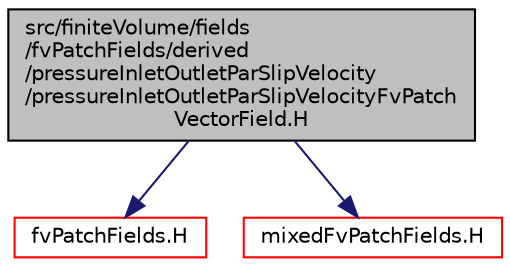digraph "src/finiteVolume/fields/fvPatchFields/derived/pressureInletOutletParSlipVelocity/pressureInletOutletParSlipVelocityFvPatchVectorField.H"
{
  bgcolor="transparent";
  edge [fontname="Helvetica",fontsize="10",labelfontname="Helvetica",labelfontsize="10"];
  node [fontname="Helvetica",fontsize="10",shape=record];
  Node1 [label="src/finiteVolume/fields\l/fvPatchFields/derived\l/pressureInletOutletParSlipVelocity\l/pressureInletOutletParSlipVelocityFvPatch\lVectorField.H",height=0.2,width=0.4,color="black", fillcolor="grey75", style="filled", fontcolor="black"];
  Node1 -> Node2 [color="midnightblue",fontsize="10",style="solid",fontname="Helvetica"];
  Node2 [label="fvPatchFields.H",height=0.2,width=0.4,color="red",URL="$a05670.html"];
  Node1 -> Node3 [color="midnightblue",fontsize="10",style="solid",fontname="Helvetica"];
  Node3 [label="mixedFvPatchFields.H",height=0.2,width=0.4,color="red",URL="$a05334.html"];
}
